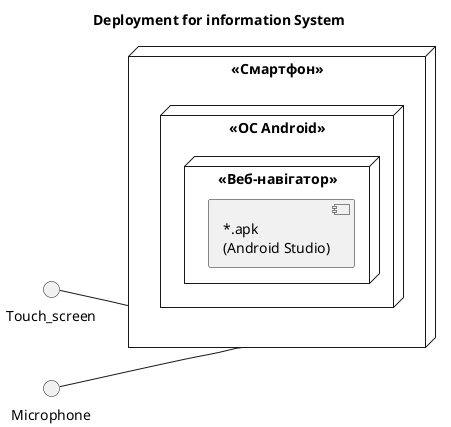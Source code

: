 @startuml uml2

title Deployment for information System
left to right direction

node "<< Смартфон >>" as sm {
	node "<< ОС Android >>" {
	       node "<< Веб-навігатор >>" {
                       component [~*.apk\n(Android Studio)]
               }
	}
}

interface Touch_screen
interface Microphone
Touch_screen  -- sm
Microphone -- sm

@enduml
